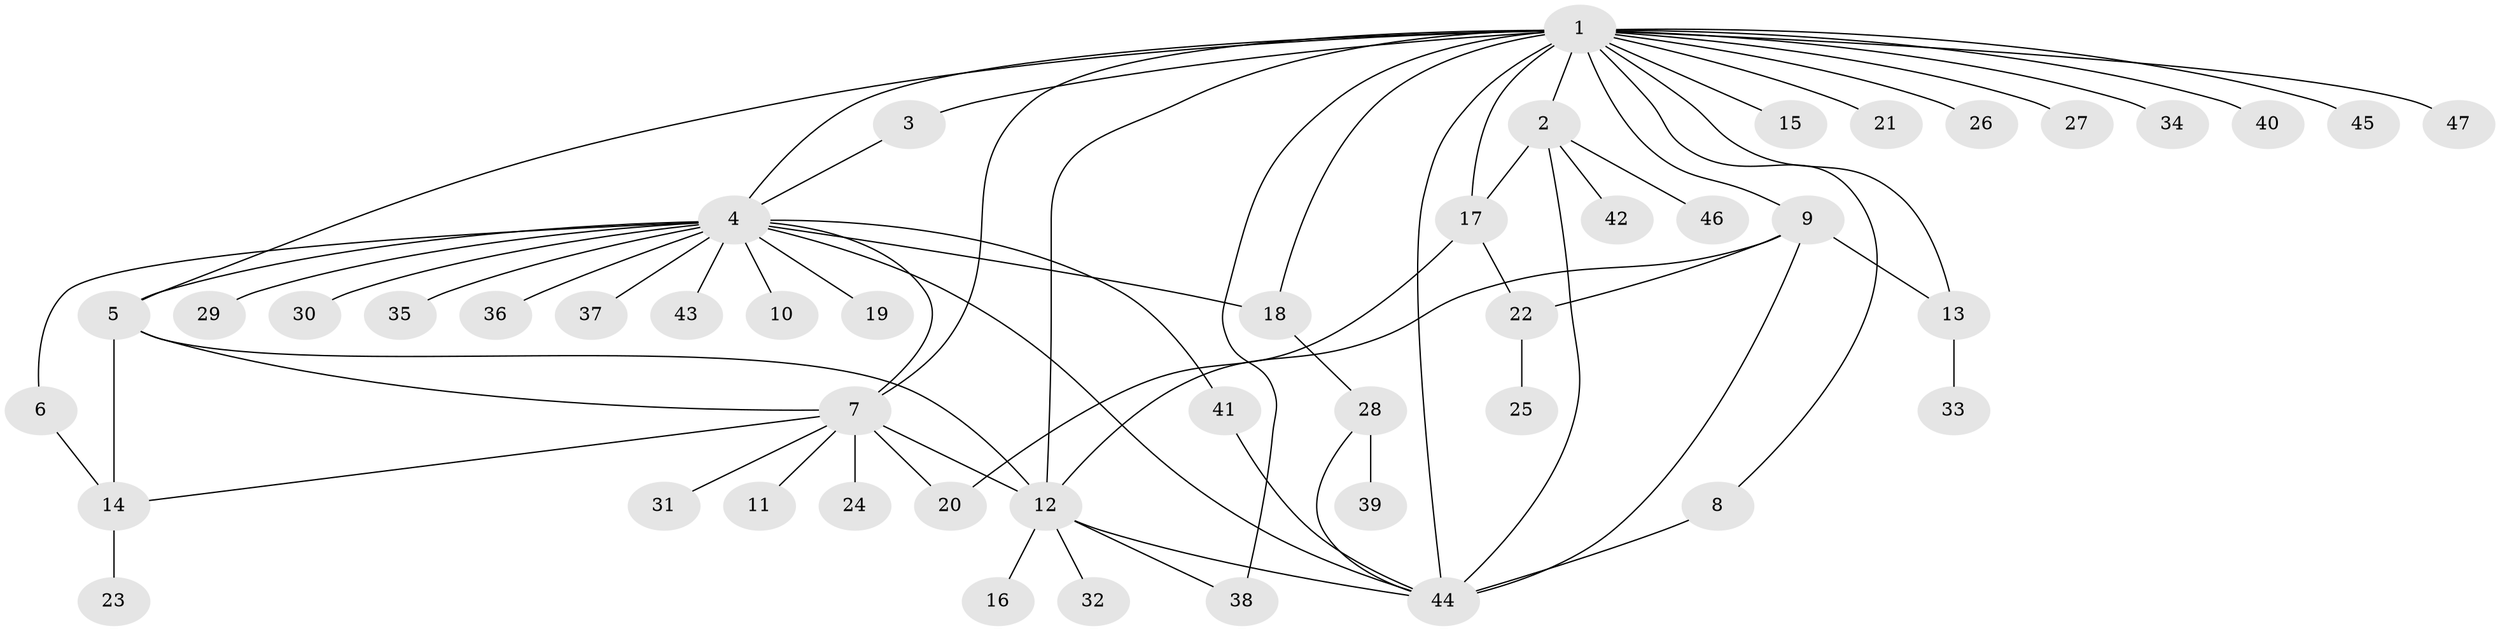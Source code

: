// original degree distribution, {25: 0.014925373134328358, 6: 0.05970149253731343, 3: 0.07462686567164178, 19: 0.014925373134328358, 1: 0.5522388059701493, 9: 0.014925373134328358, 2: 0.16417910447761194, 12: 0.014925373134328358, 4: 0.07462686567164178, 7: 0.014925373134328358}
// Generated by graph-tools (version 1.1) at 2025/50/03/04/25 22:50:04]
// undirected, 47 vertices, 68 edges
graph export_dot {
  node [color=gray90,style=filled];
  1;
  2;
  3;
  4;
  5;
  6;
  7;
  8;
  9;
  10;
  11;
  12;
  13;
  14;
  15;
  16;
  17;
  18;
  19;
  20;
  21;
  22;
  23;
  24;
  25;
  26;
  27;
  28;
  29;
  30;
  31;
  32;
  33;
  34;
  35;
  36;
  37;
  38;
  39;
  40;
  41;
  42;
  43;
  44;
  45;
  46;
  47;
  1 -- 2 [weight=1.0];
  1 -- 3 [weight=1.0];
  1 -- 4 [weight=1.0];
  1 -- 5 [weight=1.0];
  1 -- 7 [weight=1.0];
  1 -- 8 [weight=1.0];
  1 -- 9 [weight=1.0];
  1 -- 12 [weight=1.0];
  1 -- 13 [weight=1.0];
  1 -- 15 [weight=1.0];
  1 -- 17 [weight=1.0];
  1 -- 18 [weight=1.0];
  1 -- 21 [weight=1.0];
  1 -- 26 [weight=1.0];
  1 -- 27 [weight=1.0];
  1 -- 34 [weight=1.0];
  1 -- 38 [weight=1.0];
  1 -- 40 [weight=1.0];
  1 -- 44 [weight=2.0];
  1 -- 45 [weight=1.0];
  1 -- 47 [weight=1.0];
  2 -- 17 [weight=1.0];
  2 -- 42 [weight=1.0];
  2 -- 44 [weight=1.0];
  2 -- 46 [weight=1.0];
  3 -- 4 [weight=1.0];
  4 -- 5 [weight=1.0];
  4 -- 6 [weight=1.0];
  4 -- 7 [weight=1.0];
  4 -- 10 [weight=1.0];
  4 -- 18 [weight=1.0];
  4 -- 19 [weight=1.0];
  4 -- 29 [weight=1.0];
  4 -- 30 [weight=1.0];
  4 -- 35 [weight=1.0];
  4 -- 36 [weight=1.0];
  4 -- 37 [weight=1.0];
  4 -- 41 [weight=1.0];
  4 -- 43 [weight=1.0];
  4 -- 44 [weight=1.0];
  5 -- 7 [weight=1.0];
  5 -- 12 [weight=1.0];
  5 -- 14 [weight=2.0];
  6 -- 14 [weight=1.0];
  7 -- 11 [weight=1.0];
  7 -- 12 [weight=1.0];
  7 -- 14 [weight=1.0];
  7 -- 20 [weight=1.0];
  7 -- 24 [weight=1.0];
  7 -- 31 [weight=1.0];
  8 -- 44 [weight=2.0];
  9 -- 12 [weight=1.0];
  9 -- 13 [weight=1.0];
  9 -- 22 [weight=1.0];
  9 -- 44 [weight=1.0];
  12 -- 16 [weight=1.0];
  12 -- 32 [weight=1.0];
  12 -- 38 [weight=1.0];
  12 -- 44 [weight=1.0];
  13 -- 33 [weight=1.0];
  14 -- 23 [weight=1.0];
  17 -- 20 [weight=1.0];
  17 -- 22 [weight=1.0];
  18 -- 28 [weight=1.0];
  22 -- 25 [weight=1.0];
  28 -- 39 [weight=1.0];
  28 -- 44 [weight=1.0];
  41 -- 44 [weight=1.0];
}
